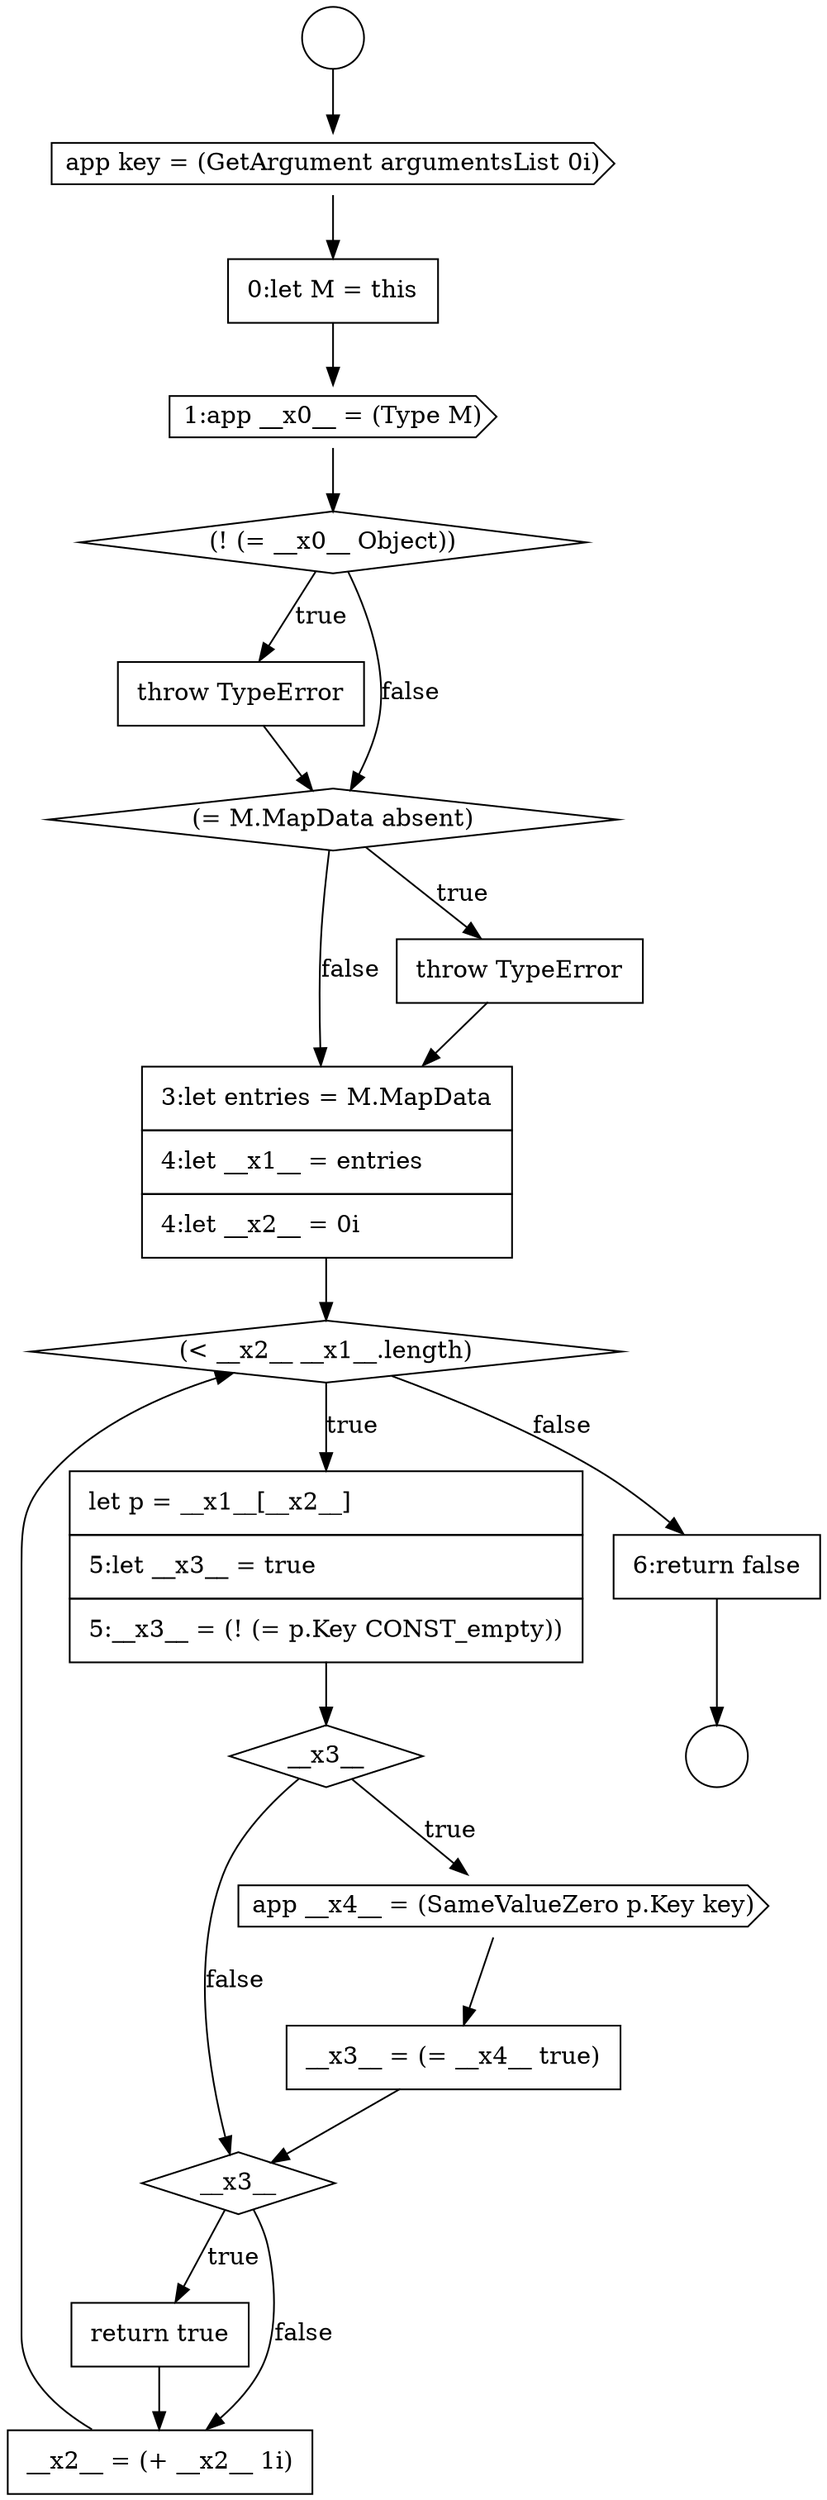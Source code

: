 digraph {
  node15680 [shape=none, margin=0, label=<<font color="black">
    <table border="0" cellborder="1" cellspacing="0" cellpadding="10">
      <tr><td align="left">0:let M = this</td></tr>
    </table>
  </font>> color="black" fillcolor="white" style=filled]
  node15678 [shape=circle label=" " color="black" fillcolor="white" style=filled]
  node15691 [shape=none, margin=0, label=<<font color="black">
    <table border="0" cellborder="1" cellspacing="0" cellpadding="10">
      <tr><td align="left">__x3__ = (= __x4__ true)</td></tr>
    </table>
  </font>> color="black" fillcolor="white" style=filled]
  node15682 [shape=diamond, label=<<font color="black">(! (= __x0__ Object))</font>> color="black" fillcolor="white" style=filled]
  node15681 [shape=cds, label=<<font color="black">1:app __x0__ = (Type M)</font>> color="black" fillcolor="white" style=filled]
  node15686 [shape=none, margin=0, label=<<font color="black">
    <table border="0" cellborder="1" cellspacing="0" cellpadding="10">
      <tr><td align="left">3:let entries = M.MapData</td></tr>
      <tr><td align="left">4:let __x1__ = entries</td></tr>
      <tr><td align="left">4:let __x2__ = 0i</td></tr>
    </table>
  </font>> color="black" fillcolor="white" style=filled]
  node15689 [shape=diamond, label=<<font color="black">__x3__</font>> color="black" fillcolor="white" style=filled]
  node15693 [shape=none, margin=0, label=<<font color="black">
    <table border="0" cellborder="1" cellspacing="0" cellpadding="10">
      <tr><td align="left">return true</td></tr>
    </table>
  </font>> color="black" fillcolor="white" style=filled]
  node15677 [shape=circle label=" " color="black" fillcolor="white" style=filled]
  node15685 [shape=none, margin=0, label=<<font color="black">
    <table border="0" cellborder="1" cellspacing="0" cellpadding="10">
      <tr><td align="left">throw TypeError</td></tr>
    </table>
  </font>> color="black" fillcolor="white" style=filled]
  node15694 [shape=none, margin=0, label=<<font color="black">
    <table border="0" cellborder="1" cellspacing="0" cellpadding="10">
      <tr><td align="left">__x2__ = (+ __x2__ 1i)</td></tr>
    </table>
  </font>> color="black" fillcolor="white" style=filled]
  node15683 [shape=none, margin=0, label=<<font color="black">
    <table border="0" cellborder="1" cellspacing="0" cellpadding="10">
      <tr><td align="left">throw TypeError</td></tr>
    </table>
  </font>> color="black" fillcolor="white" style=filled]
  node15688 [shape=none, margin=0, label=<<font color="black">
    <table border="0" cellborder="1" cellspacing="0" cellpadding="10">
      <tr><td align="left">let p = __x1__[__x2__]</td></tr>
      <tr><td align="left">5:let __x3__ = true</td></tr>
      <tr><td align="left">5:__x3__ = (! (= p.Key CONST_empty))</td></tr>
    </table>
  </font>> color="black" fillcolor="white" style=filled]
  node15695 [shape=none, margin=0, label=<<font color="black">
    <table border="0" cellborder="1" cellspacing="0" cellpadding="10">
      <tr><td align="left">6:return false</td></tr>
    </table>
  </font>> color="black" fillcolor="white" style=filled]
  node15684 [shape=diamond, label=<<font color="black">(= M.MapData absent)</font>> color="black" fillcolor="white" style=filled]
  node15687 [shape=diamond, label=<<font color="black">(&lt; __x2__ __x1__.length)</font>> color="black" fillcolor="white" style=filled]
  node15692 [shape=diamond, label=<<font color="black">__x3__</font>> color="black" fillcolor="white" style=filled]
  node15679 [shape=cds, label=<<font color="black">app key = (GetArgument argumentsList 0i)</font>> color="black" fillcolor="white" style=filled]
  node15690 [shape=cds, label=<<font color="black">app __x4__ = (SameValueZero p.Key key)</font>> color="black" fillcolor="white" style=filled]
  node15694 -> node15687 [ color="black"]
  node15690 -> node15691 [ color="black"]
  node15683 -> node15684 [ color="black"]
  node15691 -> node15692 [ color="black"]
  node15682 -> node15683 [label=<<font color="black">true</font>> color="black"]
  node15682 -> node15684 [label=<<font color="black">false</font>> color="black"]
  node15689 -> node15690 [label=<<font color="black">true</font>> color="black"]
  node15689 -> node15692 [label=<<font color="black">false</font>> color="black"]
  node15695 -> node15678 [ color="black"]
  node15688 -> node15689 [ color="black"]
  node15686 -> node15687 [ color="black"]
  node15685 -> node15686 [ color="black"]
  node15680 -> node15681 [ color="black"]
  node15684 -> node15685 [label=<<font color="black">true</font>> color="black"]
  node15684 -> node15686 [label=<<font color="black">false</font>> color="black"]
  node15687 -> node15688 [label=<<font color="black">true</font>> color="black"]
  node15687 -> node15695 [label=<<font color="black">false</font>> color="black"]
  node15681 -> node15682 [ color="black"]
  node15677 -> node15679 [ color="black"]
  node15693 -> node15694 [ color="black"]
  node15679 -> node15680 [ color="black"]
  node15692 -> node15693 [label=<<font color="black">true</font>> color="black"]
  node15692 -> node15694 [label=<<font color="black">false</font>> color="black"]
}
